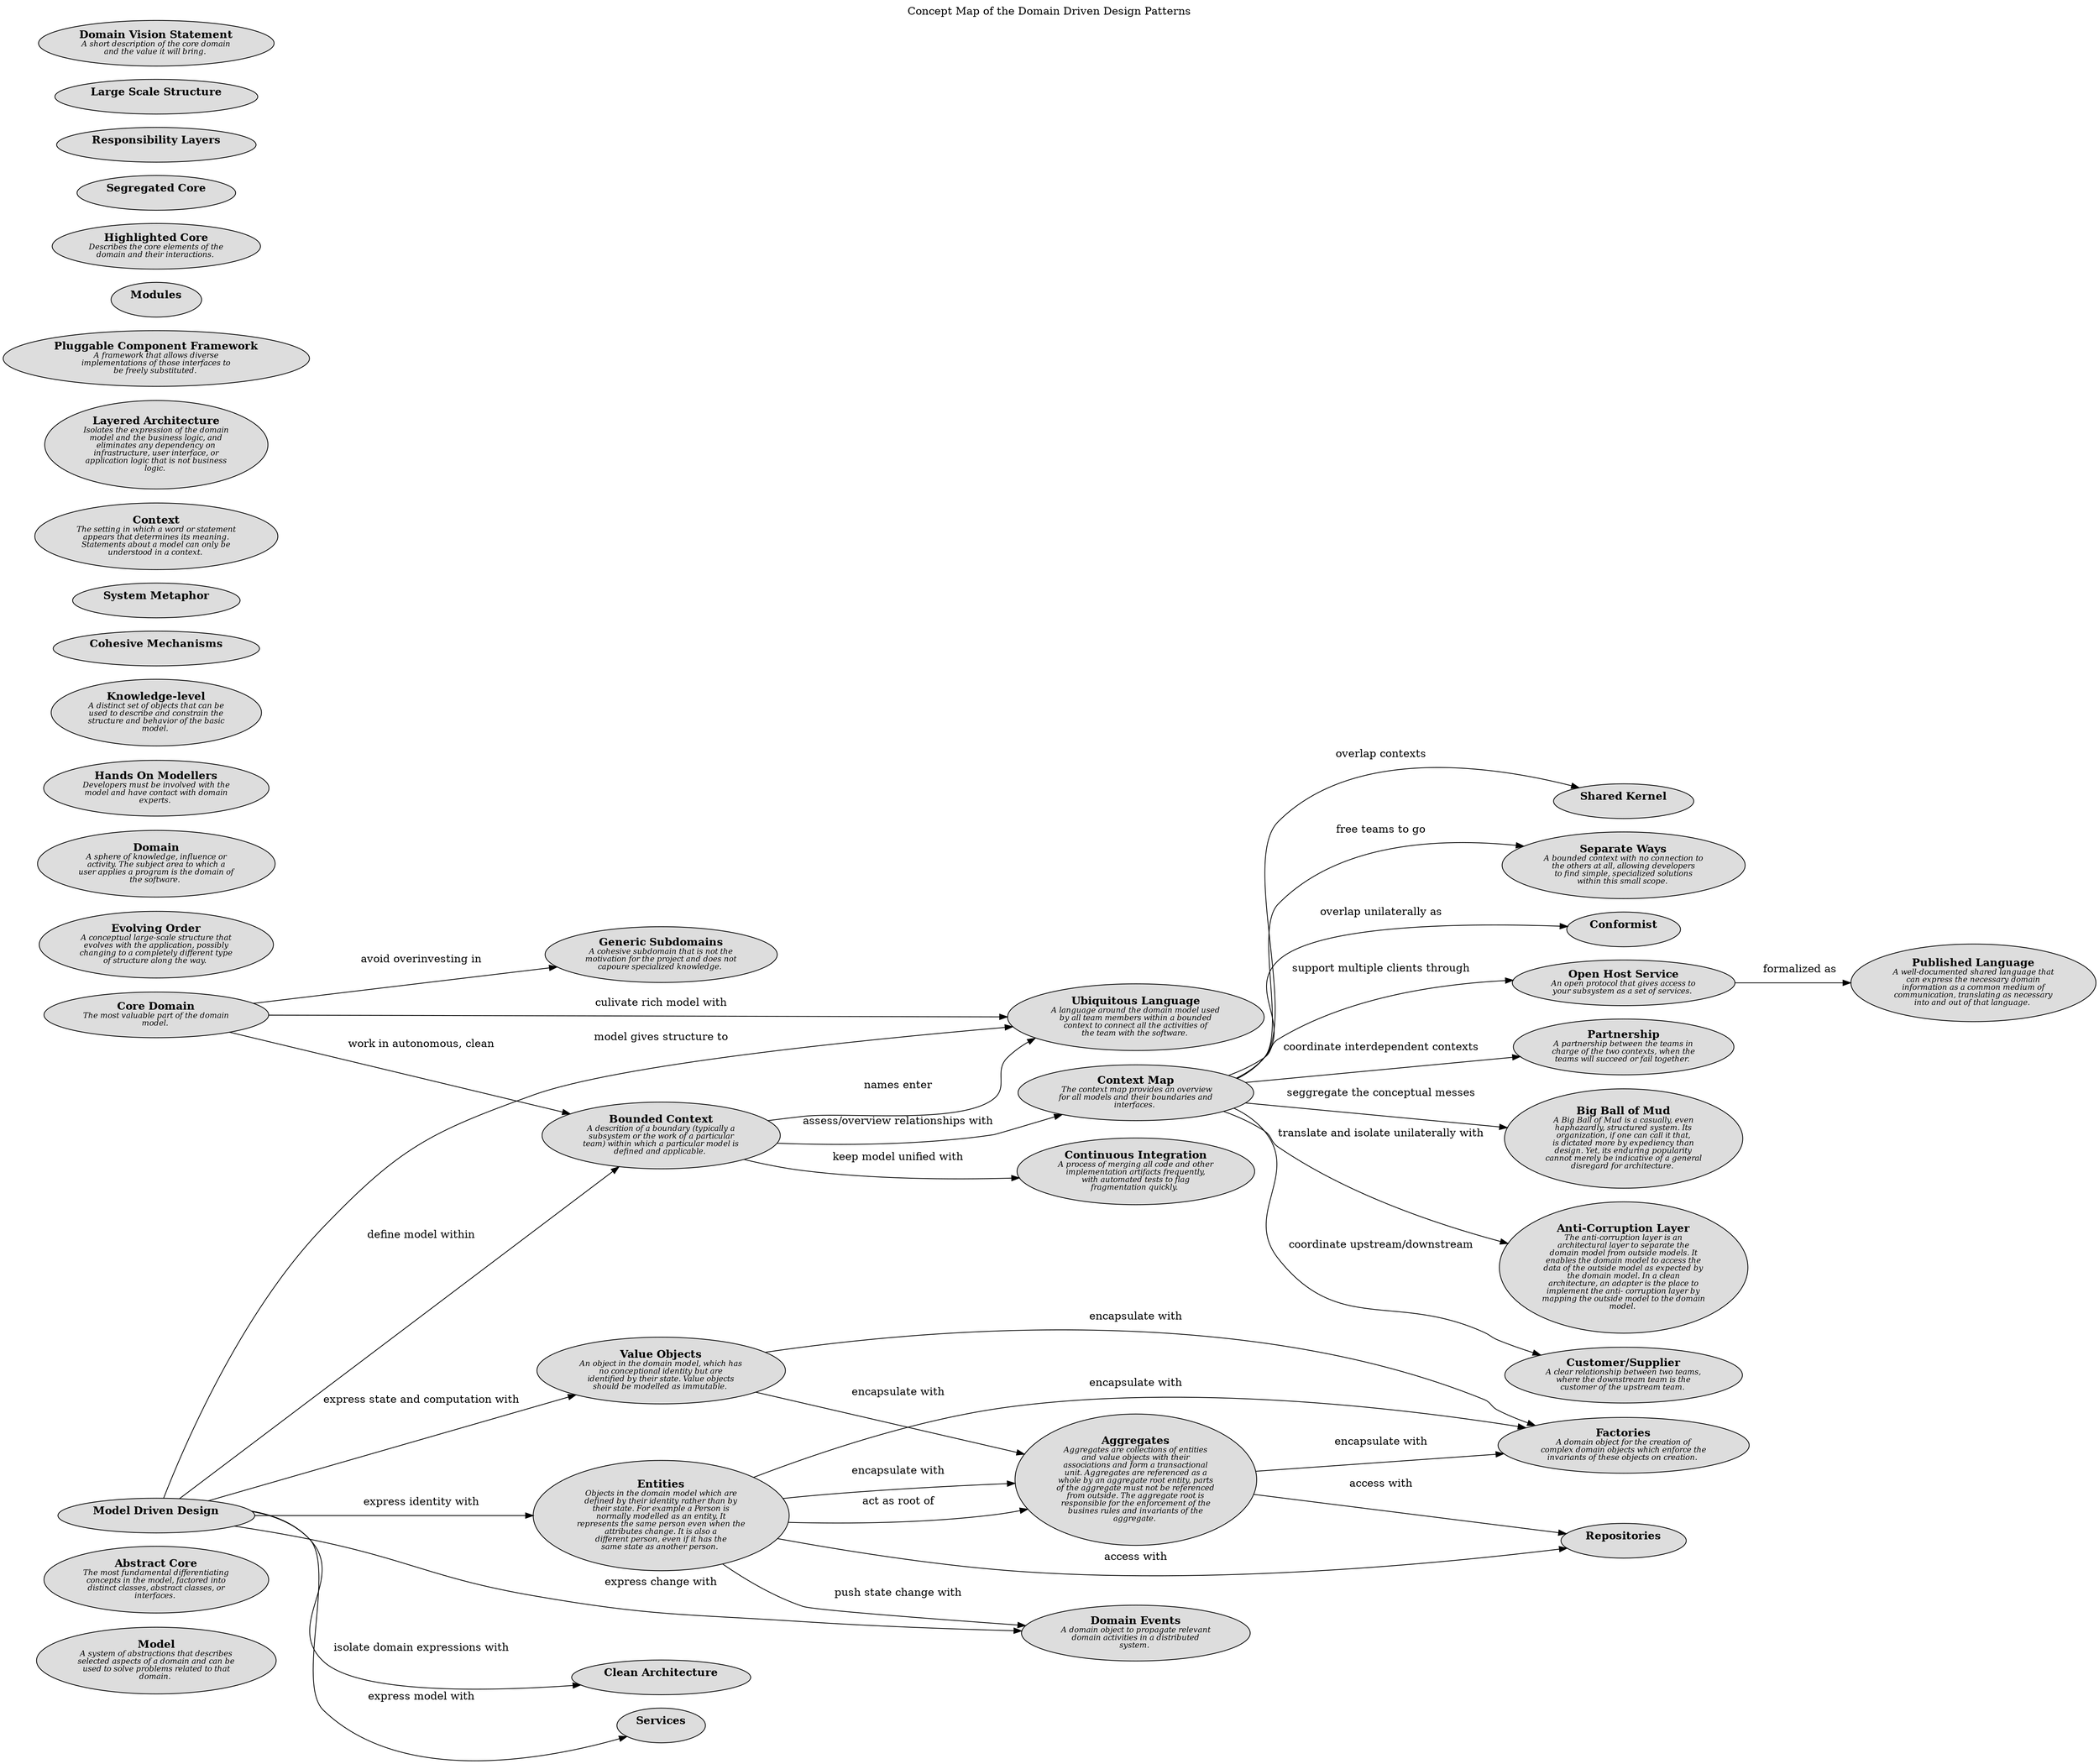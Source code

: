 digraph "Concept Map of the Domain Driven Design Patterns" {
  labelloc= "t"
  label="Concept Map of the Domain Driven Design Patterns"
  rankdir="LR"

  layout=dot
software_development_domain_driven_design__c_model [shape=ellipse style=filled fillcolor="#dddddd" label=<<B>Model</B><BR/><FONT POINT-SIZE="10"><I>A system of abstractions that describes<BR/>selected aspects of a domain and can be<BR/>used to solve problems related to that<BR/>domain. </I></FONT>>]
software_development_domain_driven_design__c_abstract_core [shape=ellipse style=filled fillcolor="#dddddd" label=<<B>Abstract Core</B><BR/><FONT POINT-SIZE="10"><I>The most fundamental differentiating<BR/>concepts in the model, factored into<BR/>distinct classes, abstract classes, or<BR/>interfaces. </I></FONT>>]
software_development_domain_driven_design__c_big_ball_of_mud [shape=ellipse style=filled fillcolor="#dddddd" label=<<B>Big Ball of Mud</B><BR/><FONT POINT-SIZE="10"><I>A Big Ball of Mud is a casually, even<BR/>haphazardly, structured system. Its<BR/>organization, if one can call it that,<BR/>is dictated more by expediency than<BR/>design. Yet, its enduring popularity<BR/>cannot merely be indicative of a general<BR/>disregard for architecture. </I></FONT>>]
software_development_domain_driven_design__c_evolving_order [shape=ellipse style=filled fillcolor="#dddddd" label=<<B>Evolving Order</B><BR/><FONT POINT-SIZE="10"><I>A conceptual large-scale structure that<BR/>evolves with the application, possibly<BR/>changing to a completely different type<BR/>of structure along the way. </I></FONT>>]
software_development_domain_driven_design__c_domain [shape=ellipse style=filled fillcolor="#dddddd" label=<<B>Domain</B><BR/><FONT POINT-SIZE="10"><I>A sphere of knowledge, influence or<BR/>activity. The subject area to which a<BR/>user applies a program is the domain of<BR/>the software. </I></FONT>>]
software_development_domain_driven_design__c_hands_on_modellers [shape=ellipse style=filled fillcolor="#dddddd" label=<<B>Hands On Modellers</B><BR/><FONT POINT-SIZE="10"><I>Developers must be involved with the<BR/>model and have contact with domain<BR/>experts. </I></FONT>>]
software_development_domain_driven_design__c_generic_subdomains [shape=ellipse style=filled fillcolor="#dddddd" label=<<B>Generic Subdomains</B><BR/><FONT POINT-SIZE="10"><I>A cohesive subdomain that is not the<BR/>motivation for the project and does not<BR/>capoure specialized knowledge. </I></FONT>>]
software_development_domain_driven_design__c_clean_architecture [shape=ellipse style=filled fillcolor="#dddddd" label=<<B>Clean Architecture</B><BR/><FONT POINT-SIZE="10"><I> </I></FONT>>]
software_development_domain_driven_design__c_knowledge_level [shape=ellipse style=filled fillcolor="#dddddd" label=<<B>Knowledge-level</B><BR/><FONT POINT-SIZE="10"><I>A distinct set of objects that can be<BR/>used to describe and constrain the<BR/>structure and behavior of the basic<BR/>model. </I></FONT>>]
software_development_domain_driven_design__c_services [shape=ellipse style=filled fillcolor="#dddddd" label=<<B>Services</B><BR/><FONT POINT-SIZE="10"><I> </I></FONT>>]
software_development_domain_driven_design__c_ubiquitous_language [shape=ellipse style=filled fillcolor="#dddddd" label=<<B>Ubiquitous Language</B><BR/><FONT POINT-SIZE="10"><I>A language around the domain model used<BR/>by all team members within a bounded<BR/>context to connect all the activities of<BR/>the team with the software. </I></FONT>>]
software_development_domain_driven_design__c_bounded_context [shape=ellipse style=filled fillcolor="#dddddd" label=<<B>Bounded Context</B><BR/><FONT POINT-SIZE="10"><I>A descrition of a boundary (typically a<BR/>subsystem or the work of a particular<BR/>team) within which a particular model is<BR/>defined and applicable. </I></FONT>>]
software_development_domain_driven_design__c_anti_corruption_layer [shape=ellipse style=filled fillcolor="#dddddd" label=<<B>Anti-Corruption Layer</B><BR/><FONT POINT-SIZE="10"><I>The anti-corruption layer is an<BR/>architectural layer to separate the<BR/>domain model from outside models. It<BR/>enables the domain model to access the<BR/>data of the outside model as expected by<BR/>the domain model. In a clean<BR/>architecture, an adapter is the place to<BR/>implement the anti- corruption layer by<BR/>mapping the outside model to the domain<BR/>model. </I></FONT>>]
software_development_domain_driven_design__c_cohesive_mechanisms [shape=ellipse style=filled fillcolor="#dddddd" label=<<B>Cohesive Mechanisms</B><BR/><FONT POINT-SIZE="10"><I> </I></FONT>>]
software_development_domain_driven_design__c_customer_supplier [shape=ellipse style=filled fillcolor="#dddddd" label=<<B>Customer/Supplier</B><BR/><FONT POINT-SIZE="10"><I>A clear relationship between two teams,<BR/>where the downstream team is the<BR/>customer of the upstream team. </I></FONT>>]
software_development_domain_driven_design__c_system_metaphor [shape=ellipse style=filled fillcolor="#dddddd" label=<<B>System Metaphor</B><BR/><FONT POINT-SIZE="10"><I> </I></FONT>>]
software_development_domain_driven_design__c_value_objects [shape=ellipse style=filled fillcolor="#dddddd" label=<<B>Value Objects</B><BR/><FONT POINT-SIZE="10"><I>An object in the domain model, which has<BR/>no conceptional identity but are<BR/>identified by their state. Value objects<BR/>should be modelled as immutable. </I></FONT>>]
software_development_domain_driven_design__c_entities [shape=ellipse style=filled fillcolor="#dddddd" label=<<B>Entities</B><BR/><FONT POINT-SIZE="10"><I>Objects in the domain model which are<BR/>defined by their identity rather than by<BR/>their state. For example a Person is<BR/>normally modelled as an entity. It<BR/>represents the same person even when the<BR/>attributes change. It is also a<BR/>different person, even if it has the<BR/>same state as another person. </I></FONT>>]
software_development_domain_driven_design__c_shared_kernel [shape=ellipse style=filled fillcolor="#dddddd" label=<<B>Shared Kernel</B><BR/><FONT POINT-SIZE="10"><I> </I></FONT>>]
software_development_domain_driven_design__c_context [shape=ellipse style=filled fillcolor="#dddddd" label=<<B>Context</B><BR/><FONT POINT-SIZE="10"><I>The setting in which a word or statement<BR/>appears that determines its meaning.<BR/>Statements about a model can only be<BR/>understood in a context. </I></FONT>>]
software_development_domain_driven_design__c_domain_events [shape=ellipse style=filled fillcolor="#dddddd" label=<<B>Domain Events</B><BR/><FONT POINT-SIZE="10"><I>A domain object to propagate relevant<BR/>domain activities in a distributed<BR/>system. </I></FONT>>]
software_development_domain_driven_design__c_layered_archtecture [shape=ellipse style=filled fillcolor="#dddddd" label=<<B>Layered Architecture</B><BR/><FONT POINT-SIZE="10"><I>Isolates the expression of the domain<BR/>model and the business logic, and<BR/>eliminates any dependency on<BR/>infrastructure, user interface, or<BR/>application logic that is not business<BR/>logic. </I></FONT>>]
software_development_domain_driven_design__c_pluggable_component_framework [shape=ellipse style=filled fillcolor="#dddddd" label=<<B>Pluggable Component Framework</B><BR/><FONT POINT-SIZE="10"><I>A framework that allows diverse<BR/>implementations of those interfaces to<BR/>be freely substituted. </I></FONT>>]
software_development_domain_driven_design__c_aggregates [shape=ellipse style=filled fillcolor="#dddddd" label=<<B>Aggregates</B><BR/><FONT POINT-SIZE="10"><I>Aggregates are collections of entities<BR/>and value objects with their<BR/>associations and form a transactional<BR/>unit. Aggregates are referenced as a<BR/>whole by an aggregate root entity, parts<BR/>of the aggregate must not be referenced<BR/>from outside. The aggregate root is<BR/>responsible for the enforcement of the<BR/>busines rules and invariants of the<BR/>aggregate. </I></FONT>>]
software_development_domain_driven_design__c_separate_ways [shape=ellipse style=filled fillcolor="#dddddd" label=<<B>Separate Ways</B><BR/><FONT POINT-SIZE="10"><I>A bounded context with no connection to<BR/>the others at all, allowing developers<BR/>to find simple, specialized solutions<BR/>within this small scope. </I></FONT>>]
software_development_domain_driven_design__c_modules [shape=ellipse style=filled fillcolor="#dddddd" label=<<B>Modules</B><BR/><FONT POINT-SIZE="10"><I> </I></FONT>>]
software_development_domain_driven_design__c_conformist [shape=ellipse style=filled fillcolor="#dddddd" label=<<B>Conformist</B><BR/><FONT POINT-SIZE="10"><I> </I></FONT>>]
software_development_domain_driven_design__c_core_domain [shape=ellipse style=filled fillcolor="#dddddd" label=<<B>Core Domain</B><BR/><FONT POINT-SIZE="10"><I>The most valuable part of the domain<BR/>model. </I></FONT>>]
software_development_domain_driven_design__c_open_host_service [shape=ellipse style=filled fillcolor="#dddddd" label=<<B>Open Host Service</B><BR/><FONT POINT-SIZE="10"><I>An open protocol that gives access to<BR/>your subsystem as a set of services. </I></FONT>>]
software_development_domain_driven_design__c_highlighted_core [shape=ellipse style=filled fillcolor="#dddddd" label=<<B>Highlighted Core</B><BR/><FONT POINT-SIZE="10"><I>Describes the core elements of the<BR/>domain and their interactions. </I></FONT>>]
software_development_domain_driven_design__c_model_driven_design [shape=ellipse style=filled fillcolor="#dddddd" label=<<B>Model Driven Design</B><BR/><FONT POINT-SIZE="10"><I> </I></FONT>>]
software_development_domain_driven_design__c_context_map [shape=ellipse style=filled fillcolor="#dddddd" label=<<B>Context Map</B><BR/><FONT POINT-SIZE="10"><I> The context map provides an overview<BR/>for all models and their boundaries and<BR/>interfaces. </I></FONT>>]
software_development_domain_driven_design__c_segregated_core [shape=ellipse style=filled fillcolor="#dddddd" label=<<B>Segregated Core</B><BR/><FONT POINT-SIZE="10"><I> </I></FONT>>]
software_development_domain_driven_design__c_responsibility_layers [shape=ellipse style=filled fillcolor="#dddddd" label=<<B>Responsibility Layers</B><BR/><FONT POINT-SIZE="10"><I> </I></FONT>>]
software_development_domain_driven_design__c_continuous_integration [shape=ellipse style=filled fillcolor="#dddddd" label=<<B>Continuous Integration</B><BR/><FONT POINT-SIZE="10"><I>A process of merging all code and other<BR/>implementation artifacts frequently,<BR/>with automated tests to flag<BR/>fragmentation quickly. </I></FONT>>]
software_development_domain_driven_design__c_large_scale_structure [shape=ellipse style=filled fillcolor="#dddddd" label=<<B>Large Scale Structure</B><BR/><FONT POINT-SIZE="10"><I> </I></FONT>>]
software_development_domain_driven_design__c_factories [shape=ellipse style=filled fillcolor="#dddddd" label=<<B>Factories</B><BR/><FONT POINT-SIZE="10"><I>A domain object for the creation of<BR/>complex domain objects which enforce the<BR/>invariants of these objects on creation. </I></FONT>>]
software_development_domain_driven_design__c_domain_vision_statement [shape=ellipse style=filled fillcolor="#dddddd" label=<<B>Domain Vision Statement</B><BR/><FONT POINT-SIZE="10"><I>A short description of the core domain<BR/>and the value it will bring. </I></FONT>>]
software_development_domain_driven_design__c_repositories [shape=ellipse style=filled fillcolor="#dddddd" label=<<B>Repositories</B><BR/><FONT POINT-SIZE="10"><I> </I></FONT>>]
software_development_domain_driven_design__c_published_language [shape=ellipse style=filled fillcolor="#dddddd" label=<<B>Published Language</B><BR/><FONT POINT-SIZE="10"><I>A well-documented shared language that<BR/>can express the necessary domain<BR/>information as a common medium of<BR/>communication, translating as necessary<BR/>into and out of that language. </I></FONT>>]
software_development_domain_driven_design__c_partnership [shape=ellipse style=filled fillcolor="#dddddd" label=<<B>Partnership</B><BR/><FONT POINT-SIZE="10"><I>A partnership between the teams in<BR/>charge of the two contexts, when the<BR/>teams will succeed or fail together. </I></FONT>>]
 
software_development_domain_driven_design__c_model_driven_design -> software_development_domain_driven_design__c_clean_architecture [label=<isolate domain expressions with<BR/><FONT POINT-SIZE="10"><I> </I></FONT>>]
software_development_domain_driven_design__c_value_objects -> software_development_domain_driven_design__c_aggregates [label=<encapsulate with<BR/><FONT POINT-SIZE="10"><I> </I></FONT>>]
software_development_domain_driven_design__c_model_driven_design -> software_development_domain_driven_design__c_entities [label=<express identity with<BR/><FONT POINT-SIZE="10"><I> </I></FONT>>]
software_development_domain_driven_design__c_entities -> software_development_domain_driven_design__c_repositories [label=<access with<BR/><FONT POINT-SIZE="10"><I> </I></FONT>>]
software_development_domain_driven_design__c_context_map -> software_development_domain_driven_design__c_customer_supplier [label=<coordinate upstream/downstream<BR/><FONT POINT-SIZE="10"><I> </I></FONT>>]
software_development_domain_driven_design__c_aggregates -> software_development_domain_driven_design__c_factories [label=<encapsulate with<BR/><FONT POINT-SIZE="10"><I> </I></FONT>>]
software_development_domain_driven_design__c_bounded_context -> software_development_domain_driven_design__c_ubiquitous_language [label=<names enter<BR/><FONT POINT-SIZE="10"><I> </I></FONT>>]
software_development_domain_driven_design__c_model_driven_design -> software_development_domain_driven_design__c_services [label=<express model with<BR/><FONT POINT-SIZE="10"><I> </I></FONT>>]
software_development_domain_driven_design__c_core_domain -> software_development_domain_driven_design__c_bounded_context [label=<work in autonomous, clean<BR/><FONT POINT-SIZE="10"><I> </I></FONT>>]
software_development_domain_driven_design__c_bounded_context -> software_development_domain_driven_design__c_context_map [label=<assess/overview relationships with<BR/><FONT POINT-SIZE="10"><I> </I></FONT>>]
software_development_domain_driven_design__c_entities -> software_development_domain_driven_design__c_aggregates [label=<act as root of<BR/><FONT POINT-SIZE="10"><I> </I></FONT>>]
software_development_domain_driven_design__c_open_host_service -> software_development_domain_driven_design__c_published_language [label=<formalized as<BR/><FONT POINT-SIZE="10"><I> </I></FONT>>]
software_development_domain_driven_design__c_context_map -> software_development_domain_driven_design__c_conformist [label=<overlap unilaterally as<BR/><FONT POINT-SIZE="10"><I> </I></FONT>>]
software_development_domain_driven_design__c_model_driven_design -> software_development_domain_driven_design__c_bounded_context [label=<define model within<BR/><FONT POINT-SIZE="10"><I> </I></FONT>>]
software_development_domain_driven_design__c_entities -> software_development_domain_driven_design__c_factories [label=<encapsulate with<BR/><FONT POINT-SIZE="10"><I> </I></FONT>>]
software_development_domain_driven_design__c_context_map -> software_development_domain_driven_design__c_anti_corruption_layer [label=<translate and isolate unilaterally with<BR/><FONT POINT-SIZE="10"><I> </I></FONT>>]
software_development_domain_driven_design__c_aggregates -> software_development_domain_driven_design__c_repositories [label=<access with<BR/><FONT POINT-SIZE="10"><I> </I></FONT>>]
software_development_domain_driven_design__c_core_domain -> software_development_domain_driven_design__c_generic_subdomains [label=<avoid overinvesting in<BR/><FONT POINT-SIZE="10"><I> </I></FONT>>]
software_development_domain_driven_design__c_context_map -> software_development_domain_driven_design__c_separate_ways [label=<free teams to go<BR/><FONT POINT-SIZE="10"><I> </I></FONT>>]
software_development_domain_driven_design__c_model_driven_design -> software_development_domain_driven_design__c_domain_events [label=<express change with<BR/><FONT POINT-SIZE="10"><I> </I></FONT>>]
software_development_domain_driven_design__c_model_driven_design -> software_development_domain_driven_design__c_ubiquitous_language [label=<model gives structure to<BR/><FONT POINT-SIZE="10"><I> </I></FONT>>]
software_development_domain_driven_design__c_model_driven_design -> software_development_domain_driven_design__c_value_objects [label=<express state and computation with<BR/><FONT POINT-SIZE="10"><I> </I></FONT>>]
software_development_domain_driven_design__c_entities -> software_development_domain_driven_design__c_aggregates [label=<encapsulate with<BR/><FONT POINT-SIZE="10"><I> </I></FONT>>]
software_development_domain_driven_design__c_context_map -> software_development_domain_driven_design__c_partnership [label=<coordinate interdependent contexts<BR/><FONT POINT-SIZE="10"><I> </I></FONT>>]
software_development_domain_driven_design__c_core_domain -> software_development_domain_driven_design__c_ubiquitous_language [label=<culivate rich model with<BR/><FONT POINT-SIZE="10"><I> </I></FONT>>]
software_development_domain_driven_design__c_bounded_context -> software_development_domain_driven_design__c_continuous_integration [label=<keep model unified with<BR/><FONT POINT-SIZE="10"><I> </I></FONT>>]
software_development_domain_driven_design__c_context_map -> software_development_domain_driven_design__c_shared_kernel [label=<overlap contexts<BR/><FONT POINT-SIZE="10"><I> </I></FONT>>]
software_development_domain_driven_design__c_entities -> software_development_domain_driven_design__c_domain_events [label=<push state change with<BR/><FONT POINT-SIZE="10"><I> </I></FONT>>]
software_development_domain_driven_design__c_context_map -> software_development_domain_driven_design__c_big_ball_of_mud [label=<seggregate the conceptual messes<BR/><FONT POINT-SIZE="10"><I> </I></FONT>>]
software_development_domain_driven_design__c_context_map -> software_development_domain_driven_design__c_open_host_service [label=<support multiple clients through<BR/><FONT POINT-SIZE="10"><I> </I></FONT>>]
software_development_domain_driven_design__c_value_objects -> software_development_domain_driven_design__c_factories [label=<encapsulate with<BR/><FONT POINT-SIZE="10"><I> </I></FONT>>]
 
}

// (generated by Overarch with template views/model-view.dot.cmb)

